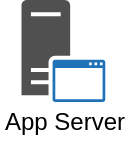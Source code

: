<mxfile version="14.6.13" type="device"><diagram id="rAZgq7AlaLVOoaB3d1LU" name="Seite-1"><mxGraphModel dx="1086" dy="966" grid="1" gridSize="10" guides="1" tooltips="1" connect="1" arrows="1" fold="1" page="1" pageScale="1" pageWidth="827" pageHeight="1169" math="0" shadow="0"><root><mxCell id="0"/><mxCell id="1" parent="0"/><mxCell id="nQ3AnniyPSCq9OgTOoNq-1" value="" style="group" vertex="1" connectable="0" parent="1"><mxGeometry x="40.0" y="40" width="64.75" height="71" as="geometry"/></mxCell><mxCell id="nQ3AnniyPSCq9OgTOoNq-2" value="" style="pointerEvents=1;shadow=0;dashed=0;html=1;strokeColor=none;fillColor=#505050;labelPosition=center;verticalLabelPosition=bottom;verticalAlign=top;outlineConnect=0;align=center;shape=mxgraph.office.servers.application_server_blue;aspect=fixed;" vertex="1" parent="nQ3AnniyPSCq9OgTOoNq-1"><mxGeometry x="10.75" width="41.9" height="51" as="geometry"/></mxCell><mxCell id="nQ3AnniyPSCq9OgTOoNq-3" value="App Server" style="text;html=1;strokeColor=none;fillColor=none;align=center;verticalAlign=middle;whiteSpace=wrap;rounded=0;" vertex="1" parent="nQ3AnniyPSCq9OgTOoNq-1"><mxGeometry y="51" width="64.75" height="20" as="geometry"/></mxCell></root></mxGraphModel></diagram></mxfile>